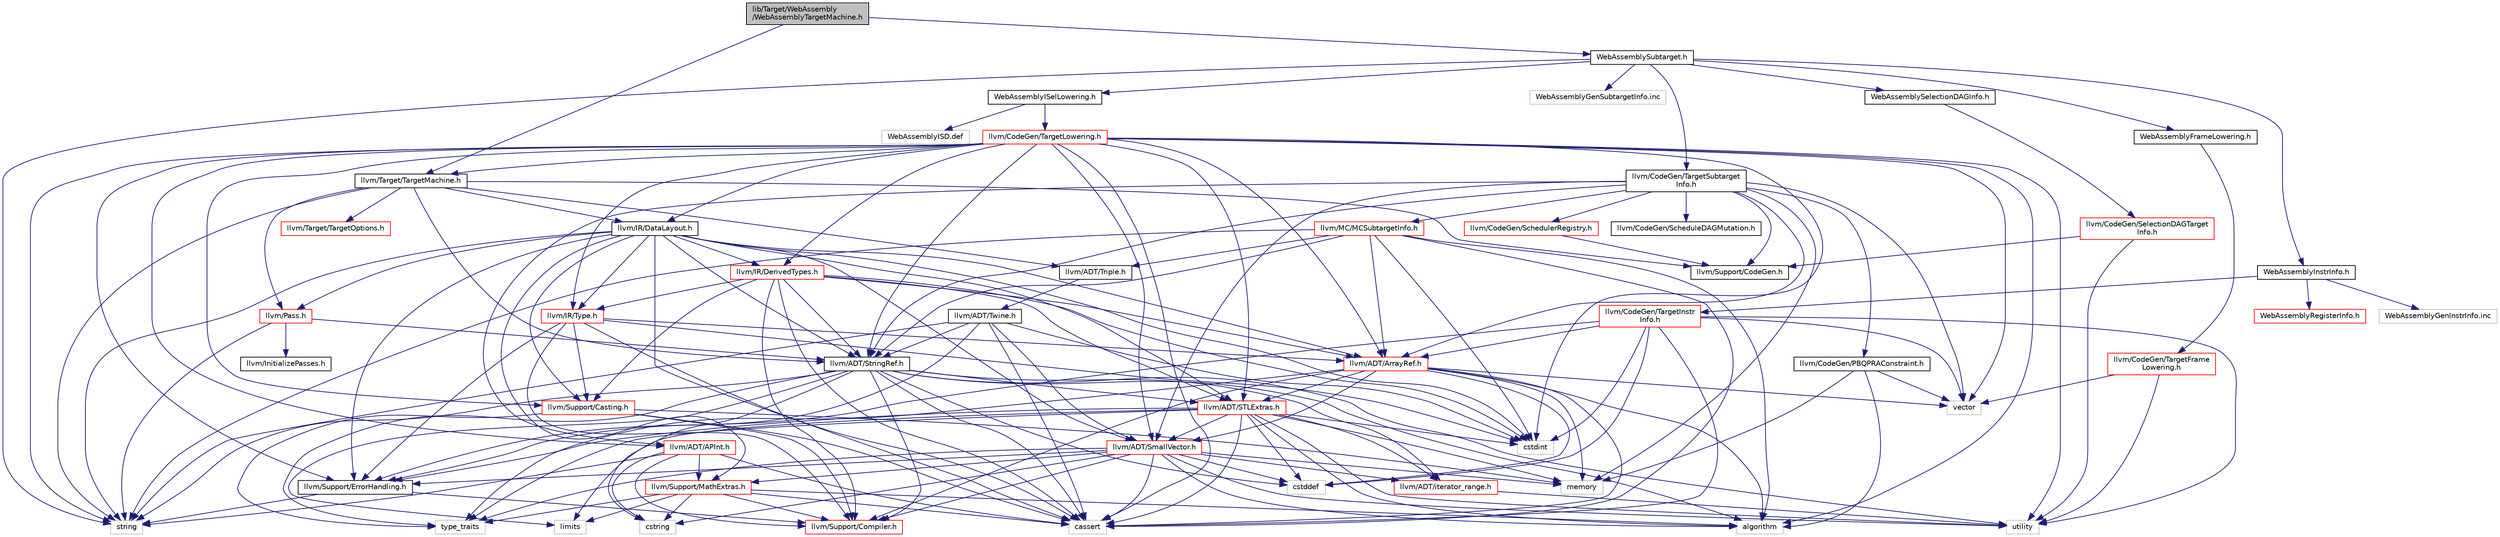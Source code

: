 digraph "lib/Target/WebAssembly/WebAssemblyTargetMachine.h"
{
 // LATEX_PDF_SIZE
  bgcolor="transparent";
  edge [fontname="Helvetica",fontsize="10",labelfontname="Helvetica",labelfontsize="10"];
  node [fontname="Helvetica",fontsize="10",shape="box"];
  Node1 [label="lib/Target/WebAssembly\l/WebAssemblyTargetMachine.h",height=0.2,width=0.4,color="black", fillcolor="grey75", style="filled", fontcolor="black",tooltip="This file declares the WebAssembly-specific subclass of TargetMachine."];
  Node1 -> Node2 [color="midnightblue",fontsize="10",style="solid",fontname="Helvetica"];
  Node2 [label="WebAssemblySubtarget.h",height=0.2,width=0.4,color="black",URL="$WebAssemblySubtarget_8h.html",tooltip="This file declares the WebAssembly-specific subclass of TargetSubtarget."];
  Node2 -> Node3 [color="midnightblue",fontsize="10",style="solid",fontname="Helvetica"];
  Node3 [label="WebAssemblyFrameLowering.h",height=0.2,width=0.4,color="black",URL="$WebAssemblyFrameLowering_8h.html",tooltip="This class implements WebAssembly-specific bits of TargetFrameLowering class."];
  Node3 -> Node4 [color="midnightblue",fontsize="10",style="solid",fontname="Helvetica"];
  Node4 [label="llvm/CodeGen/TargetFrame\lLowering.h",height=0.2,width=0.4,color="red",URL="$TargetFrameLowering_8h.html",tooltip=" "];
  Node4 -> Node9 [color="midnightblue",fontsize="10",style="solid",fontname="Helvetica"];
  Node9 [label="utility",height=0.2,width=0.4,color="grey75",tooltip=" "];
  Node4 -> Node66 [color="midnightblue",fontsize="10",style="solid",fontname="Helvetica"];
  Node66 [label="vector",height=0.2,width=0.4,color="grey75",tooltip=" "];
  Node2 -> Node196 [color="midnightblue",fontsize="10",style="solid",fontname="Helvetica"];
  Node196 [label="WebAssemblyISelLowering.h",height=0.2,width=0.4,color="black",URL="$WebAssemblyISelLowering_8h.html",tooltip="This file defines the interfaces that WebAssembly uses to lower LLVM code into a selection DAG."];
  Node196 -> Node197 [color="midnightblue",fontsize="10",style="solid",fontname="Helvetica"];
  Node197 [label="llvm/CodeGen/TargetLowering.h",height=0.2,width=0.4,color="red",URL="$TargetLowering_8h.html",tooltip="This file describes how to lower LLVM code to machine code."];
  Node197 -> Node112 [color="midnightblue",fontsize="10",style="solid",fontname="Helvetica"];
  Node112 [label="llvm/ADT/APInt.h",height=0.2,width=0.4,color="red",URL="$APInt_8h.html",tooltip="This file implements a class to represent arbitrary precision integral constant values and operations..."];
  Node112 -> Node25 [color="midnightblue",fontsize="10",style="solid",fontname="Helvetica"];
  Node25 [label="llvm/Support/Compiler.h",height=0.2,width=0.4,color="red",URL="$Compiler_8h.html",tooltip=" "];
  Node112 -> Node52 [color="midnightblue",fontsize="10",style="solid",fontname="Helvetica"];
  Node52 [label="llvm/Support/MathExtras.h",height=0.2,width=0.4,color="red",URL="$MathExtras_8h.html",tooltip=" "];
  Node52 -> Node25 [color="midnightblue",fontsize="10",style="solid",fontname="Helvetica"];
  Node52 -> Node37 [color="midnightblue",fontsize="10",style="solid",fontname="Helvetica"];
  Node37 [label="algorithm",height=0.2,width=0.4,color="grey75",tooltip=" "];
  Node52 -> Node29 [color="midnightblue",fontsize="10",style="solid",fontname="Helvetica"];
  Node29 [label="cassert",height=0.2,width=0.4,color="grey75",tooltip=" "];
  Node52 -> Node55 [color="midnightblue",fontsize="10",style="solid",fontname="Helvetica"];
  Node55 [label="cstring",height=0.2,width=0.4,color="grey75",tooltip=" "];
  Node52 -> Node31 [color="midnightblue",fontsize="10",style="solid",fontname="Helvetica"];
  Node31 [label="limits",height=0.2,width=0.4,color="grey75",tooltip=" "];
  Node52 -> Node23 [color="midnightblue",fontsize="10",style="solid",fontname="Helvetica"];
  Node23 [label="type_traits",height=0.2,width=0.4,color="grey75",tooltip=" "];
  Node112 -> Node29 [color="midnightblue",fontsize="10",style="solid",fontname="Helvetica"];
  Node112 -> Node55 [color="midnightblue",fontsize="10",style="solid",fontname="Helvetica"];
  Node112 -> Node58 [color="midnightblue",fontsize="10",style="solid",fontname="Helvetica"];
  Node58 [label="string",height=0.2,width=0.4,color="grey75",tooltip=" "];
  Node197 -> Node41 [color="midnightblue",fontsize="10",style="solid",fontname="Helvetica"];
  Node41 [label="llvm/ADT/ArrayRef.h",height=0.2,width=0.4,color="red",URL="$ArrayRef_8h.html",tooltip=" "];
  Node41 -> Node50 [color="midnightblue",fontsize="10",style="solid",fontname="Helvetica"];
  Node50 [label="llvm/ADT/SmallVector.h",height=0.2,width=0.4,color="red",URL="$SmallVector_8h.html",tooltip=" "];
  Node50 -> Node7 [color="midnightblue",fontsize="10",style="solid",fontname="Helvetica"];
  Node7 [label="llvm/ADT/iterator_range.h",height=0.2,width=0.4,color="red",URL="$iterator__range_8h.html",tooltip="This provides a very simple, boring adaptor for a begin and end iterator into a range type."];
  Node7 -> Node9 [color="midnightblue",fontsize="10",style="solid",fontname="Helvetica"];
  Node50 -> Node25 [color="midnightblue",fontsize="10",style="solid",fontname="Helvetica"];
  Node50 -> Node52 [color="midnightblue",fontsize="10",style="solid",fontname="Helvetica"];
  Node50 -> Node57 [color="midnightblue",fontsize="10",style="solid",fontname="Helvetica"];
  Node57 [label="llvm/Support/ErrorHandling.h",height=0.2,width=0.4,color="black",URL="$llvm_2Support_2ErrorHandling_8h.html",tooltip=" "];
  Node57 -> Node25 [color="midnightblue",fontsize="10",style="solid",fontname="Helvetica"];
  Node57 -> Node58 [color="midnightblue",fontsize="10",style="solid",fontname="Helvetica"];
  Node50 -> Node37 [color="midnightblue",fontsize="10",style="solid",fontname="Helvetica"];
  Node50 -> Node29 [color="midnightblue",fontsize="10",style="solid",fontname="Helvetica"];
  Node50 -> Node36 [color="midnightblue",fontsize="10",style="solid",fontname="Helvetica"];
  Node36 [label="cstddef",height=0.2,width=0.4,color="grey75",tooltip=" "];
  Node50 -> Node55 [color="midnightblue",fontsize="10",style="solid",fontname="Helvetica"];
  Node50 -> Node49 [color="midnightblue",fontsize="10",style="solid",fontname="Helvetica"];
  Node49 [label="memory",height=0.2,width=0.4,color="grey75",tooltip=" "];
  Node50 -> Node23 [color="midnightblue",fontsize="10",style="solid",fontname="Helvetica"];
  Node50 -> Node9 [color="midnightblue",fontsize="10",style="solid",fontname="Helvetica"];
  Node41 -> Node46 [color="midnightblue",fontsize="10",style="solid",fontname="Helvetica"];
  Node46 [label="llvm/ADT/STLExtras.h",height=0.2,width=0.4,color="red",URL="$STLExtras_8h.html",tooltip=" "];
  Node46 -> Node50 [color="midnightblue",fontsize="10",style="solid",fontname="Helvetica"];
  Node46 -> Node7 [color="midnightblue",fontsize="10",style="solid",fontname="Helvetica"];
  Node46 -> Node57 [color="midnightblue",fontsize="10",style="solid",fontname="Helvetica"];
  Node46 -> Node37 [color="midnightblue",fontsize="10",style="solid",fontname="Helvetica"];
  Node46 -> Node29 [color="midnightblue",fontsize="10",style="solid",fontname="Helvetica"];
  Node46 -> Node36 [color="midnightblue",fontsize="10",style="solid",fontname="Helvetica"];
  Node46 -> Node30 [color="midnightblue",fontsize="10",style="solid",fontname="Helvetica"];
  Node30 [label="cstdint",height=0.2,width=0.4,color="grey75",tooltip=" "];
  Node46 -> Node31 [color="midnightblue",fontsize="10",style="solid",fontname="Helvetica"];
  Node46 -> Node49 [color="midnightblue",fontsize="10",style="solid",fontname="Helvetica"];
  Node46 -> Node23 [color="midnightblue",fontsize="10",style="solid",fontname="Helvetica"];
  Node46 -> Node9 [color="midnightblue",fontsize="10",style="solid",fontname="Helvetica"];
  Node41 -> Node25 [color="midnightblue",fontsize="10",style="solid",fontname="Helvetica"];
  Node41 -> Node37 [color="midnightblue",fontsize="10",style="solid",fontname="Helvetica"];
  Node41 -> Node29 [color="midnightblue",fontsize="10",style="solid",fontname="Helvetica"];
  Node41 -> Node36 [color="midnightblue",fontsize="10",style="solid",fontname="Helvetica"];
  Node41 -> Node49 [color="midnightblue",fontsize="10",style="solid",fontname="Helvetica"];
  Node41 -> Node23 [color="midnightblue",fontsize="10",style="solid",fontname="Helvetica"];
  Node41 -> Node66 [color="midnightblue",fontsize="10",style="solid",fontname="Helvetica"];
  Node197 -> Node46 [color="midnightblue",fontsize="10",style="solid",fontname="Helvetica"];
  Node197 -> Node50 [color="midnightblue",fontsize="10",style="solid",fontname="Helvetica"];
  Node197 -> Node45 [color="midnightblue",fontsize="10",style="solid",fontname="Helvetica"];
  Node45 [label="llvm/ADT/StringRef.h",height=0.2,width=0.4,color="black",URL="$StringRef_8h.html",tooltip=" "];
  Node45 -> Node46 [color="midnightblue",fontsize="10",style="solid",fontname="Helvetica"];
  Node45 -> Node7 [color="midnightblue",fontsize="10",style="solid",fontname="Helvetica"];
  Node45 -> Node25 [color="midnightblue",fontsize="10",style="solid",fontname="Helvetica"];
  Node45 -> Node37 [color="midnightblue",fontsize="10",style="solid",fontname="Helvetica"];
  Node45 -> Node29 [color="midnightblue",fontsize="10",style="solid",fontname="Helvetica"];
  Node45 -> Node36 [color="midnightblue",fontsize="10",style="solid",fontname="Helvetica"];
  Node45 -> Node55 [color="midnightblue",fontsize="10",style="solid",fontname="Helvetica"];
  Node45 -> Node31 [color="midnightblue",fontsize="10",style="solid",fontname="Helvetica"];
  Node45 -> Node58 [color="midnightblue",fontsize="10",style="solid",fontname="Helvetica"];
  Node45 -> Node23 [color="midnightblue",fontsize="10",style="solid",fontname="Helvetica"];
  Node45 -> Node9 [color="midnightblue",fontsize="10",style="solid",fontname="Helvetica"];
  Node197 -> Node130 [color="midnightblue",fontsize="10",style="solid",fontname="Helvetica"];
  Node130 [label="llvm/IR/DataLayout.h",height=0.2,width=0.4,color="black",URL="$DataLayout_8h.html",tooltip=" "];
  Node130 -> Node41 [color="midnightblue",fontsize="10",style="solid",fontname="Helvetica"];
  Node130 -> Node46 [color="midnightblue",fontsize="10",style="solid",fontname="Helvetica"];
  Node130 -> Node50 [color="midnightblue",fontsize="10",style="solid",fontname="Helvetica"];
  Node130 -> Node45 [color="midnightblue",fontsize="10",style="solid",fontname="Helvetica"];
  Node130 -> Node109 [color="midnightblue",fontsize="10",style="solid",fontname="Helvetica"];
  Node109 [label="llvm/IR/DerivedTypes.h",height=0.2,width=0.4,color="red",URL="$DerivedTypes_8h.html",tooltip=" "];
  Node109 -> Node41 [color="midnightblue",fontsize="10",style="solid",fontname="Helvetica"];
  Node109 -> Node46 [color="midnightblue",fontsize="10",style="solid",fontname="Helvetica"];
  Node109 -> Node45 [color="midnightblue",fontsize="10",style="solid",fontname="Helvetica"];
  Node109 -> Node110 [color="midnightblue",fontsize="10",style="solid",fontname="Helvetica"];
  Node110 [label="llvm/IR/Type.h",height=0.2,width=0.4,color="red",URL="$Type_8h.html",tooltip=" "];
  Node110 -> Node41 [color="midnightblue",fontsize="10",style="solid",fontname="Helvetica"];
  Node110 -> Node93 [color="midnightblue",fontsize="10",style="solid",fontname="Helvetica"];
  Node93 [label="llvm/Support/Casting.h",height=0.2,width=0.4,color="red",URL="$Casting_8h.html",tooltip=" "];
  Node93 -> Node25 [color="midnightblue",fontsize="10",style="solid",fontname="Helvetica"];
  Node93 -> Node29 [color="midnightblue",fontsize="10",style="solid",fontname="Helvetica"];
  Node93 -> Node49 [color="midnightblue",fontsize="10",style="solid",fontname="Helvetica"];
  Node93 -> Node23 [color="midnightblue",fontsize="10",style="solid",fontname="Helvetica"];
  Node110 -> Node25 [color="midnightblue",fontsize="10",style="solid",fontname="Helvetica"];
  Node110 -> Node57 [color="midnightblue",fontsize="10",style="solid",fontname="Helvetica"];
  Node110 -> Node29 [color="midnightblue",fontsize="10",style="solid",fontname="Helvetica"];
  Node110 -> Node30 [color="midnightblue",fontsize="10",style="solid",fontname="Helvetica"];
  Node109 -> Node93 [color="midnightblue",fontsize="10",style="solid",fontname="Helvetica"];
  Node109 -> Node25 [color="midnightblue",fontsize="10",style="solid",fontname="Helvetica"];
  Node109 -> Node29 [color="midnightblue",fontsize="10",style="solid",fontname="Helvetica"];
  Node109 -> Node30 [color="midnightblue",fontsize="10",style="solid",fontname="Helvetica"];
  Node130 -> Node110 [color="midnightblue",fontsize="10",style="solid",fontname="Helvetica"];
  Node130 -> Node131 [color="midnightblue",fontsize="10",style="solid",fontname="Helvetica"];
  Node131 [label="llvm/Pass.h",height=0.2,width=0.4,color="red",URL="$Pass_8h.html",tooltip=" "];
  Node131 -> Node45 [color="midnightblue",fontsize="10",style="solid",fontname="Helvetica"];
  Node131 -> Node58 [color="midnightblue",fontsize="10",style="solid",fontname="Helvetica"];
  Node131 -> Node132 [color="midnightblue",fontsize="10",style="solid",fontname="Helvetica"];
  Node132 [label="llvm/InitializePasses.h",height=0.2,width=0.4,color="black",URL="$InitializePasses_8h.html",tooltip=" "];
  Node130 -> Node93 [color="midnightblue",fontsize="10",style="solid",fontname="Helvetica"];
  Node130 -> Node57 [color="midnightblue",fontsize="10",style="solid",fontname="Helvetica"];
  Node130 -> Node52 [color="midnightblue",fontsize="10",style="solid",fontname="Helvetica"];
  Node130 -> Node29 [color="midnightblue",fontsize="10",style="solid",fontname="Helvetica"];
  Node130 -> Node30 [color="midnightblue",fontsize="10",style="solid",fontname="Helvetica"];
  Node130 -> Node58 [color="midnightblue",fontsize="10",style="solid",fontname="Helvetica"];
  Node197 -> Node109 [color="midnightblue",fontsize="10",style="solid",fontname="Helvetica"];
  Node197 -> Node110 [color="midnightblue",fontsize="10",style="solid",fontname="Helvetica"];
  Node197 -> Node93 [color="midnightblue",fontsize="10",style="solid",fontname="Helvetica"];
  Node197 -> Node57 [color="midnightblue",fontsize="10",style="solid",fontname="Helvetica"];
  Node197 -> Node227 [color="midnightblue",fontsize="10",style="solid",fontname="Helvetica"];
  Node227 [label="llvm/Target/TargetMachine.h",height=0.2,width=0.4,color="black",URL="$llvm_2Target_2TargetMachine_8h.html",tooltip=" "];
  Node227 -> Node45 [color="midnightblue",fontsize="10",style="solid",fontname="Helvetica"];
  Node227 -> Node126 [color="midnightblue",fontsize="10",style="solid",fontname="Helvetica"];
  Node126 [label="llvm/ADT/Triple.h",height=0.2,width=0.4,color="black",URL="$Triple_8h.html",tooltip=" "];
  Node126 -> Node76 [color="midnightblue",fontsize="10",style="solid",fontname="Helvetica"];
  Node76 [label="llvm/ADT/Twine.h",height=0.2,width=0.4,color="black",URL="$Twine_8h.html",tooltip=" "];
  Node76 -> Node50 [color="midnightblue",fontsize="10",style="solid",fontname="Helvetica"];
  Node76 -> Node45 [color="midnightblue",fontsize="10",style="solid",fontname="Helvetica"];
  Node76 -> Node57 [color="midnightblue",fontsize="10",style="solid",fontname="Helvetica"];
  Node76 -> Node29 [color="midnightblue",fontsize="10",style="solid",fontname="Helvetica"];
  Node76 -> Node30 [color="midnightblue",fontsize="10",style="solid",fontname="Helvetica"];
  Node76 -> Node58 [color="midnightblue",fontsize="10",style="solid",fontname="Helvetica"];
  Node227 -> Node130 [color="midnightblue",fontsize="10",style="solid",fontname="Helvetica"];
  Node227 -> Node131 [color="midnightblue",fontsize="10",style="solid",fontname="Helvetica"];
  Node227 -> Node146 [color="midnightblue",fontsize="10",style="solid",fontname="Helvetica"];
  Node146 [label="llvm/Support/CodeGen.h",height=0.2,width=0.4,color="black",URL="$CodeGen_8h.html",tooltip=" "];
  Node227 -> Node228 [color="midnightblue",fontsize="10",style="solid",fontname="Helvetica"];
  Node228 [label="llvm/Target/TargetOptions.h",height=0.2,width=0.4,color="red",URL="$TargetOptions_8h.html",tooltip=" "];
  Node227 -> Node58 [color="midnightblue",fontsize="10",style="solid",fontname="Helvetica"];
  Node197 -> Node37 [color="midnightblue",fontsize="10",style="solid",fontname="Helvetica"];
  Node197 -> Node29 [color="midnightblue",fontsize="10",style="solid",fontname="Helvetica"];
  Node197 -> Node30 [color="midnightblue",fontsize="10",style="solid",fontname="Helvetica"];
  Node197 -> Node58 [color="midnightblue",fontsize="10",style="solid",fontname="Helvetica"];
  Node197 -> Node9 [color="midnightblue",fontsize="10",style="solid",fontname="Helvetica"];
  Node197 -> Node66 [color="midnightblue",fontsize="10",style="solid",fontname="Helvetica"];
  Node196 -> Node230 [color="midnightblue",fontsize="10",style="solid",fontname="Helvetica"];
  Node230 [label="WebAssemblyISD.def",height=0.2,width=0.4,color="grey75",tooltip=" "];
  Node2 -> Node231 [color="midnightblue",fontsize="10",style="solid",fontname="Helvetica"];
  Node231 [label="WebAssemblyInstrInfo.h",height=0.2,width=0.4,color="black",URL="$WebAssemblyInstrInfo_8h.html",tooltip="This file contains the WebAssembly implementation of the TargetInstrInfo class."];
  Node231 -> Node232 [color="midnightblue",fontsize="10",style="solid",fontname="Helvetica"];
  Node232 [label="WebAssemblyRegisterInfo.h",height=0.2,width=0.4,color="red",URL="$WebAssemblyRegisterInfo_8h.html",tooltip="This file contains the WebAssembly implementation of the WebAssemblyRegisterInfo class."];
  Node231 -> Node234 [color="midnightblue",fontsize="10",style="solid",fontname="Helvetica"];
  Node234 [label="llvm/CodeGen/TargetInstr\lInfo.h",height=0.2,width=0.4,color="red",URL="$TargetInstrInfo_8h.html",tooltip=" "];
  Node234 -> Node41 [color="midnightblue",fontsize="10",style="solid",fontname="Helvetica"];
  Node234 -> Node57 [color="midnightblue",fontsize="10",style="solid",fontname="Helvetica"];
  Node234 -> Node29 [color="midnightblue",fontsize="10",style="solid",fontname="Helvetica"];
  Node234 -> Node36 [color="midnightblue",fontsize="10",style="solid",fontname="Helvetica"];
  Node234 -> Node30 [color="midnightblue",fontsize="10",style="solid",fontname="Helvetica"];
  Node234 -> Node9 [color="midnightblue",fontsize="10",style="solid",fontname="Helvetica"];
  Node234 -> Node66 [color="midnightblue",fontsize="10",style="solid",fontname="Helvetica"];
  Node231 -> Node259 [color="midnightblue",fontsize="10",style="solid",fontname="Helvetica"];
  Node259 [label="WebAssemblyGenInstrInfo.inc",height=0.2,width=0.4,color="grey75",tooltip=" "];
  Node2 -> Node260 [color="midnightblue",fontsize="10",style="solid",fontname="Helvetica"];
  Node260 [label="WebAssemblySelectionDAGInfo.h",height=0.2,width=0.4,color="black",URL="$WebAssemblySelectionDAGInfo_8h.html",tooltip="This file defines the WebAssembly subclass for SelectionDAGTargetInfo."];
  Node260 -> Node261 [color="midnightblue",fontsize="10",style="solid",fontname="Helvetica"];
  Node261 [label="llvm/CodeGen/SelectionDAGTarget\lInfo.h",height=0.2,width=0.4,color="red",URL="$SelectionDAGTargetInfo_8h.html",tooltip=" "];
  Node261 -> Node146 [color="midnightblue",fontsize="10",style="solid",fontname="Helvetica"];
  Node261 -> Node9 [color="midnightblue",fontsize="10",style="solid",fontname="Helvetica"];
  Node2 -> Node241 [color="midnightblue",fontsize="10",style="solid",fontname="Helvetica"];
  Node241 [label="llvm/CodeGen/TargetSubtarget\lInfo.h",height=0.2,width=0.4,color="black",URL="$TargetSubtargetInfo_8h.html",tooltip=" "];
  Node241 -> Node112 [color="midnightblue",fontsize="10",style="solid",fontname="Helvetica"];
  Node241 -> Node41 [color="midnightblue",fontsize="10",style="solid",fontname="Helvetica"];
  Node241 -> Node50 [color="midnightblue",fontsize="10",style="solid",fontname="Helvetica"];
  Node241 -> Node45 [color="midnightblue",fontsize="10",style="solid",fontname="Helvetica"];
  Node241 -> Node242 [color="midnightblue",fontsize="10",style="solid",fontname="Helvetica"];
  Node242 [label="llvm/CodeGen/PBQPRAConstraint.h",height=0.2,width=0.4,color="black",URL="$PBQPRAConstraint_8h.html",tooltip=" "];
  Node242 -> Node37 [color="midnightblue",fontsize="10",style="solid",fontname="Helvetica"];
  Node242 -> Node49 [color="midnightblue",fontsize="10",style="solid",fontname="Helvetica"];
  Node242 -> Node66 [color="midnightblue",fontsize="10",style="solid",fontname="Helvetica"];
  Node241 -> Node243 [color="midnightblue",fontsize="10",style="solid",fontname="Helvetica"];
  Node243 [label="llvm/CodeGen/ScheduleDAGMutation.h",height=0.2,width=0.4,color="black",URL="$ScheduleDAGMutation_8h.html",tooltip=" "];
  Node241 -> Node244 [color="midnightblue",fontsize="10",style="solid",fontname="Helvetica"];
  Node244 [label="llvm/CodeGen/SchedulerRegistry.h",height=0.2,width=0.4,color="red",URL="$SchedulerRegistry_8h.html",tooltip=" "];
  Node244 -> Node146 [color="midnightblue",fontsize="10",style="solid",fontname="Helvetica"];
  Node241 -> Node247 [color="midnightblue",fontsize="10",style="solid",fontname="Helvetica"];
  Node247 [label="llvm/MC/MCSubtargetInfo.h",height=0.2,width=0.4,color="red",URL="$MCSubtargetInfo_8h.html",tooltip=" "];
  Node247 -> Node41 [color="midnightblue",fontsize="10",style="solid",fontname="Helvetica"];
  Node247 -> Node45 [color="midnightblue",fontsize="10",style="solid",fontname="Helvetica"];
  Node247 -> Node126 [color="midnightblue",fontsize="10",style="solid",fontname="Helvetica"];
  Node247 -> Node37 [color="midnightblue",fontsize="10",style="solid",fontname="Helvetica"];
  Node247 -> Node29 [color="midnightblue",fontsize="10",style="solid",fontname="Helvetica"];
  Node247 -> Node30 [color="midnightblue",fontsize="10",style="solid",fontname="Helvetica"];
  Node247 -> Node58 [color="midnightblue",fontsize="10",style="solid",fontname="Helvetica"];
  Node241 -> Node146 [color="midnightblue",fontsize="10",style="solid",fontname="Helvetica"];
  Node241 -> Node49 [color="midnightblue",fontsize="10",style="solid",fontname="Helvetica"];
  Node241 -> Node66 [color="midnightblue",fontsize="10",style="solid",fontname="Helvetica"];
  Node2 -> Node58 [color="midnightblue",fontsize="10",style="solid",fontname="Helvetica"];
  Node2 -> Node262 [color="midnightblue",fontsize="10",style="solid",fontname="Helvetica"];
  Node262 [label="WebAssemblyGenSubtargetInfo.inc",height=0.2,width=0.4,color="grey75",tooltip=" "];
  Node1 -> Node227 [color="midnightblue",fontsize="10",style="solid",fontname="Helvetica"];
}
